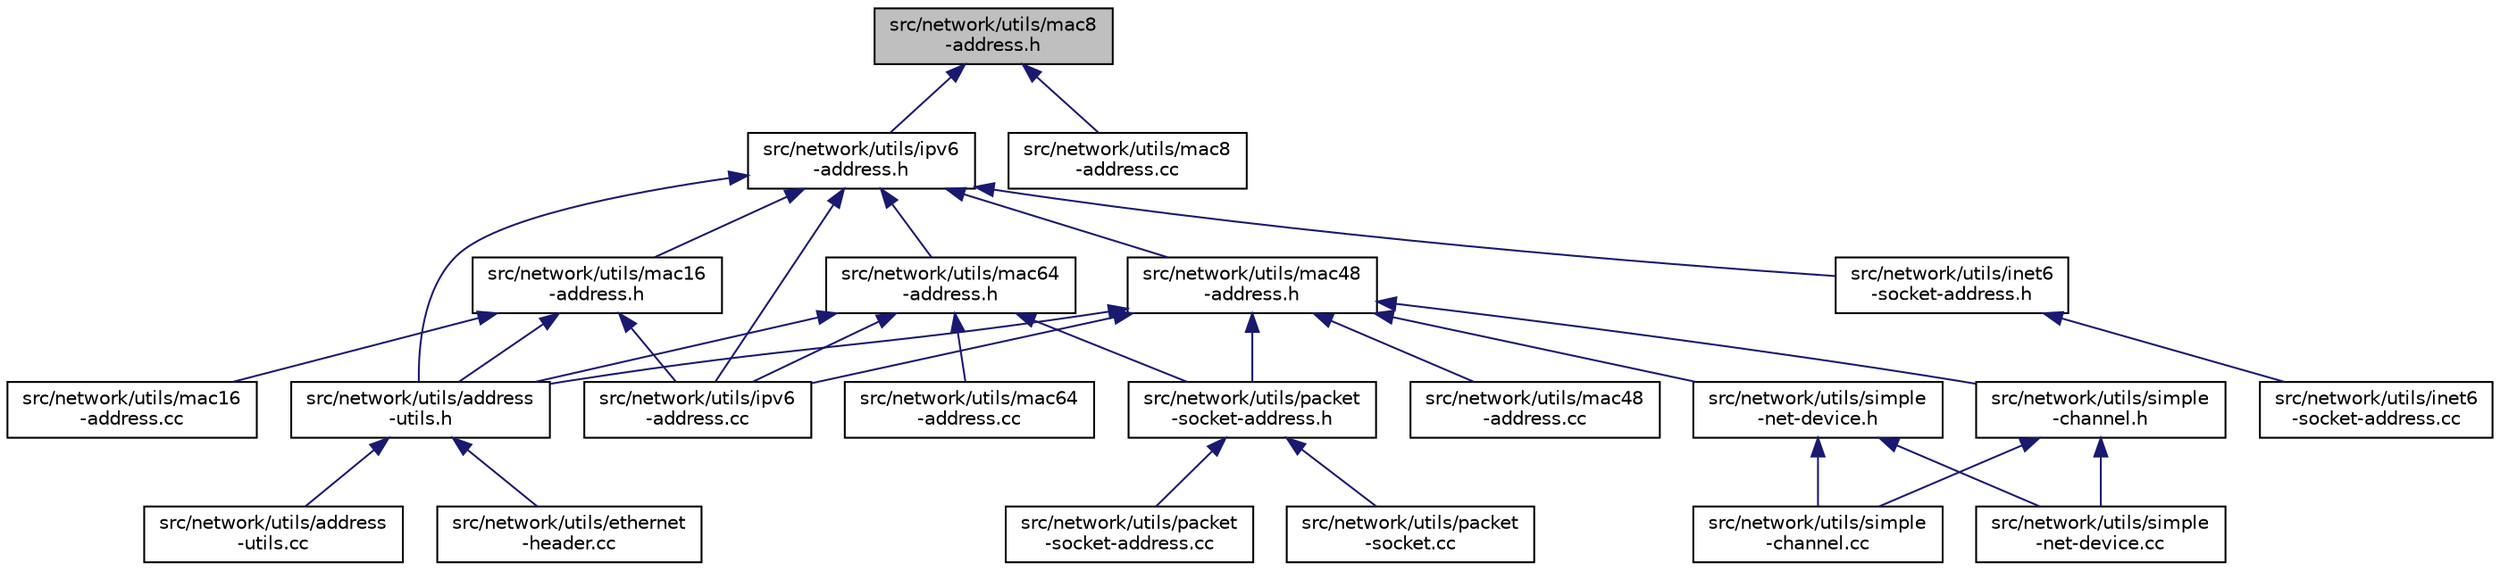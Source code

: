 digraph "src/network/utils/mac8-address.h"
{
 // LATEX_PDF_SIZE
  edge [fontname="Helvetica",fontsize="10",labelfontname="Helvetica",labelfontsize="10"];
  node [fontname="Helvetica",fontsize="10",shape=record];
  Node1 [label="src/network/utils/mac8\l-address.h",height=0.2,width=0.4,color="black", fillcolor="grey75", style="filled", fontcolor="black",tooltip=" "];
  Node1 -> Node2 [dir="back",color="midnightblue",fontsize="10",style="solid",fontname="Helvetica"];
  Node2 [label="src/network/utils/ipv6\l-address.h",height=0.2,width=0.4,color="black", fillcolor="white", style="filled",URL="$ipv6-address_8h.html",tooltip=" "];
  Node2 -> Node3 [dir="back",color="midnightblue",fontsize="10",style="solid",fontname="Helvetica"];
  Node3 [label="src/network/utils/address\l-utils.h",height=0.2,width=0.4,color="black", fillcolor="white", style="filled",URL="$address-utils_8h.html",tooltip=" "];
  Node3 -> Node4 [dir="back",color="midnightblue",fontsize="10",style="solid",fontname="Helvetica"];
  Node4 [label="src/network/utils/address\l-utils.cc",height=0.2,width=0.4,color="black", fillcolor="white", style="filled",URL="$address-utils_8cc.html",tooltip=" "];
  Node3 -> Node5 [dir="back",color="midnightblue",fontsize="10",style="solid",fontname="Helvetica"];
  Node5 [label="src/network/utils/ethernet\l-header.cc",height=0.2,width=0.4,color="black", fillcolor="white", style="filled",URL="$ethernet-header_8cc.html",tooltip=" "];
  Node2 -> Node6 [dir="back",color="midnightblue",fontsize="10",style="solid",fontname="Helvetica"];
  Node6 [label="src/network/utils/inet6\l-socket-address.h",height=0.2,width=0.4,color="black", fillcolor="white", style="filled",URL="$inet6-socket-address_8h.html",tooltip=" "];
  Node6 -> Node7 [dir="back",color="midnightblue",fontsize="10",style="solid",fontname="Helvetica"];
  Node7 [label="src/network/utils/inet6\l-socket-address.cc",height=0.2,width=0.4,color="black", fillcolor="white", style="filled",URL="$inet6-socket-address_8cc.html",tooltip=" "];
  Node2 -> Node8 [dir="back",color="midnightblue",fontsize="10",style="solid",fontname="Helvetica"];
  Node8 [label="src/network/utils/ipv6\l-address.cc",height=0.2,width=0.4,color="black", fillcolor="white", style="filled",URL="$ipv6-address_8cc.html",tooltip=" "];
  Node2 -> Node9 [dir="back",color="midnightblue",fontsize="10",style="solid",fontname="Helvetica"];
  Node9 [label="src/network/utils/mac16\l-address.h",height=0.2,width=0.4,color="black", fillcolor="white", style="filled",URL="$mac16-address_8h.html",tooltip=" "];
  Node9 -> Node3 [dir="back",color="midnightblue",fontsize="10",style="solid",fontname="Helvetica"];
  Node9 -> Node8 [dir="back",color="midnightblue",fontsize="10",style="solid",fontname="Helvetica"];
  Node9 -> Node10 [dir="back",color="midnightblue",fontsize="10",style="solid",fontname="Helvetica"];
  Node10 [label="src/network/utils/mac16\l-address.cc",height=0.2,width=0.4,color="black", fillcolor="white", style="filled",URL="$mac16-address_8cc.html",tooltip=" "];
  Node2 -> Node11 [dir="back",color="midnightblue",fontsize="10",style="solid",fontname="Helvetica"];
  Node11 [label="src/network/utils/mac48\l-address.h",height=0.2,width=0.4,color="black", fillcolor="white", style="filled",URL="$mac48-address_8h.html",tooltip=" "];
  Node11 -> Node3 [dir="back",color="midnightblue",fontsize="10",style="solid",fontname="Helvetica"];
  Node11 -> Node8 [dir="back",color="midnightblue",fontsize="10",style="solid",fontname="Helvetica"];
  Node11 -> Node12 [dir="back",color="midnightblue",fontsize="10",style="solid",fontname="Helvetica"];
  Node12 [label="src/network/utils/mac48\l-address.cc",height=0.2,width=0.4,color="black", fillcolor="white", style="filled",URL="$mac48-address_8cc.html",tooltip=" "];
  Node11 -> Node13 [dir="back",color="midnightblue",fontsize="10",style="solid",fontname="Helvetica"];
  Node13 [label="src/network/utils/packet\l-socket-address.h",height=0.2,width=0.4,color="black", fillcolor="white", style="filled",URL="$packet-socket-address_8h.html",tooltip=" "];
  Node13 -> Node14 [dir="back",color="midnightblue",fontsize="10",style="solid",fontname="Helvetica"];
  Node14 [label="src/network/utils/packet\l-socket-address.cc",height=0.2,width=0.4,color="black", fillcolor="white", style="filled",URL="$packet-socket-address_8cc.html",tooltip=" "];
  Node13 -> Node15 [dir="back",color="midnightblue",fontsize="10",style="solid",fontname="Helvetica"];
  Node15 [label="src/network/utils/packet\l-socket.cc",height=0.2,width=0.4,color="black", fillcolor="white", style="filled",URL="$packet-socket_8cc.html",tooltip=" "];
  Node11 -> Node16 [dir="back",color="midnightblue",fontsize="10",style="solid",fontname="Helvetica"];
  Node16 [label="src/network/utils/simple\l-channel.h",height=0.2,width=0.4,color="black", fillcolor="white", style="filled",URL="$simple-channel_8h.html",tooltip=" "];
  Node16 -> Node17 [dir="back",color="midnightblue",fontsize="10",style="solid",fontname="Helvetica"];
  Node17 [label="src/network/utils/simple\l-channel.cc",height=0.2,width=0.4,color="black", fillcolor="white", style="filled",URL="$simple-channel_8cc.html",tooltip=" "];
  Node16 -> Node18 [dir="back",color="midnightblue",fontsize="10",style="solid",fontname="Helvetica"];
  Node18 [label="src/network/utils/simple\l-net-device.cc",height=0.2,width=0.4,color="black", fillcolor="white", style="filled",URL="$simple-net-device_8cc.html",tooltip=" "];
  Node11 -> Node19 [dir="back",color="midnightblue",fontsize="10",style="solid",fontname="Helvetica"];
  Node19 [label="src/network/utils/simple\l-net-device.h",height=0.2,width=0.4,color="black", fillcolor="white", style="filled",URL="$simple-net-device_8h.html",tooltip=" "];
  Node19 -> Node17 [dir="back",color="midnightblue",fontsize="10",style="solid",fontname="Helvetica"];
  Node19 -> Node18 [dir="back",color="midnightblue",fontsize="10",style="solid",fontname="Helvetica"];
  Node2 -> Node20 [dir="back",color="midnightblue",fontsize="10",style="solid",fontname="Helvetica"];
  Node20 [label="src/network/utils/mac64\l-address.h",height=0.2,width=0.4,color="black", fillcolor="white", style="filled",URL="$mac64-address_8h.html",tooltip=" "];
  Node20 -> Node3 [dir="back",color="midnightblue",fontsize="10",style="solid",fontname="Helvetica"];
  Node20 -> Node8 [dir="back",color="midnightblue",fontsize="10",style="solid",fontname="Helvetica"];
  Node20 -> Node21 [dir="back",color="midnightblue",fontsize="10",style="solid",fontname="Helvetica"];
  Node21 [label="src/network/utils/mac64\l-address.cc",height=0.2,width=0.4,color="black", fillcolor="white", style="filled",URL="$mac64-address_8cc.html",tooltip=" "];
  Node20 -> Node13 [dir="back",color="midnightblue",fontsize="10",style="solid",fontname="Helvetica"];
  Node1 -> Node22 [dir="back",color="midnightblue",fontsize="10",style="solid",fontname="Helvetica"];
  Node22 [label="src/network/utils/mac8\l-address.cc",height=0.2,width=0.4,color="black", fillcolor="white", style="filled",URL="$mac8-address_8cc.html",tooltip=" "];
}

